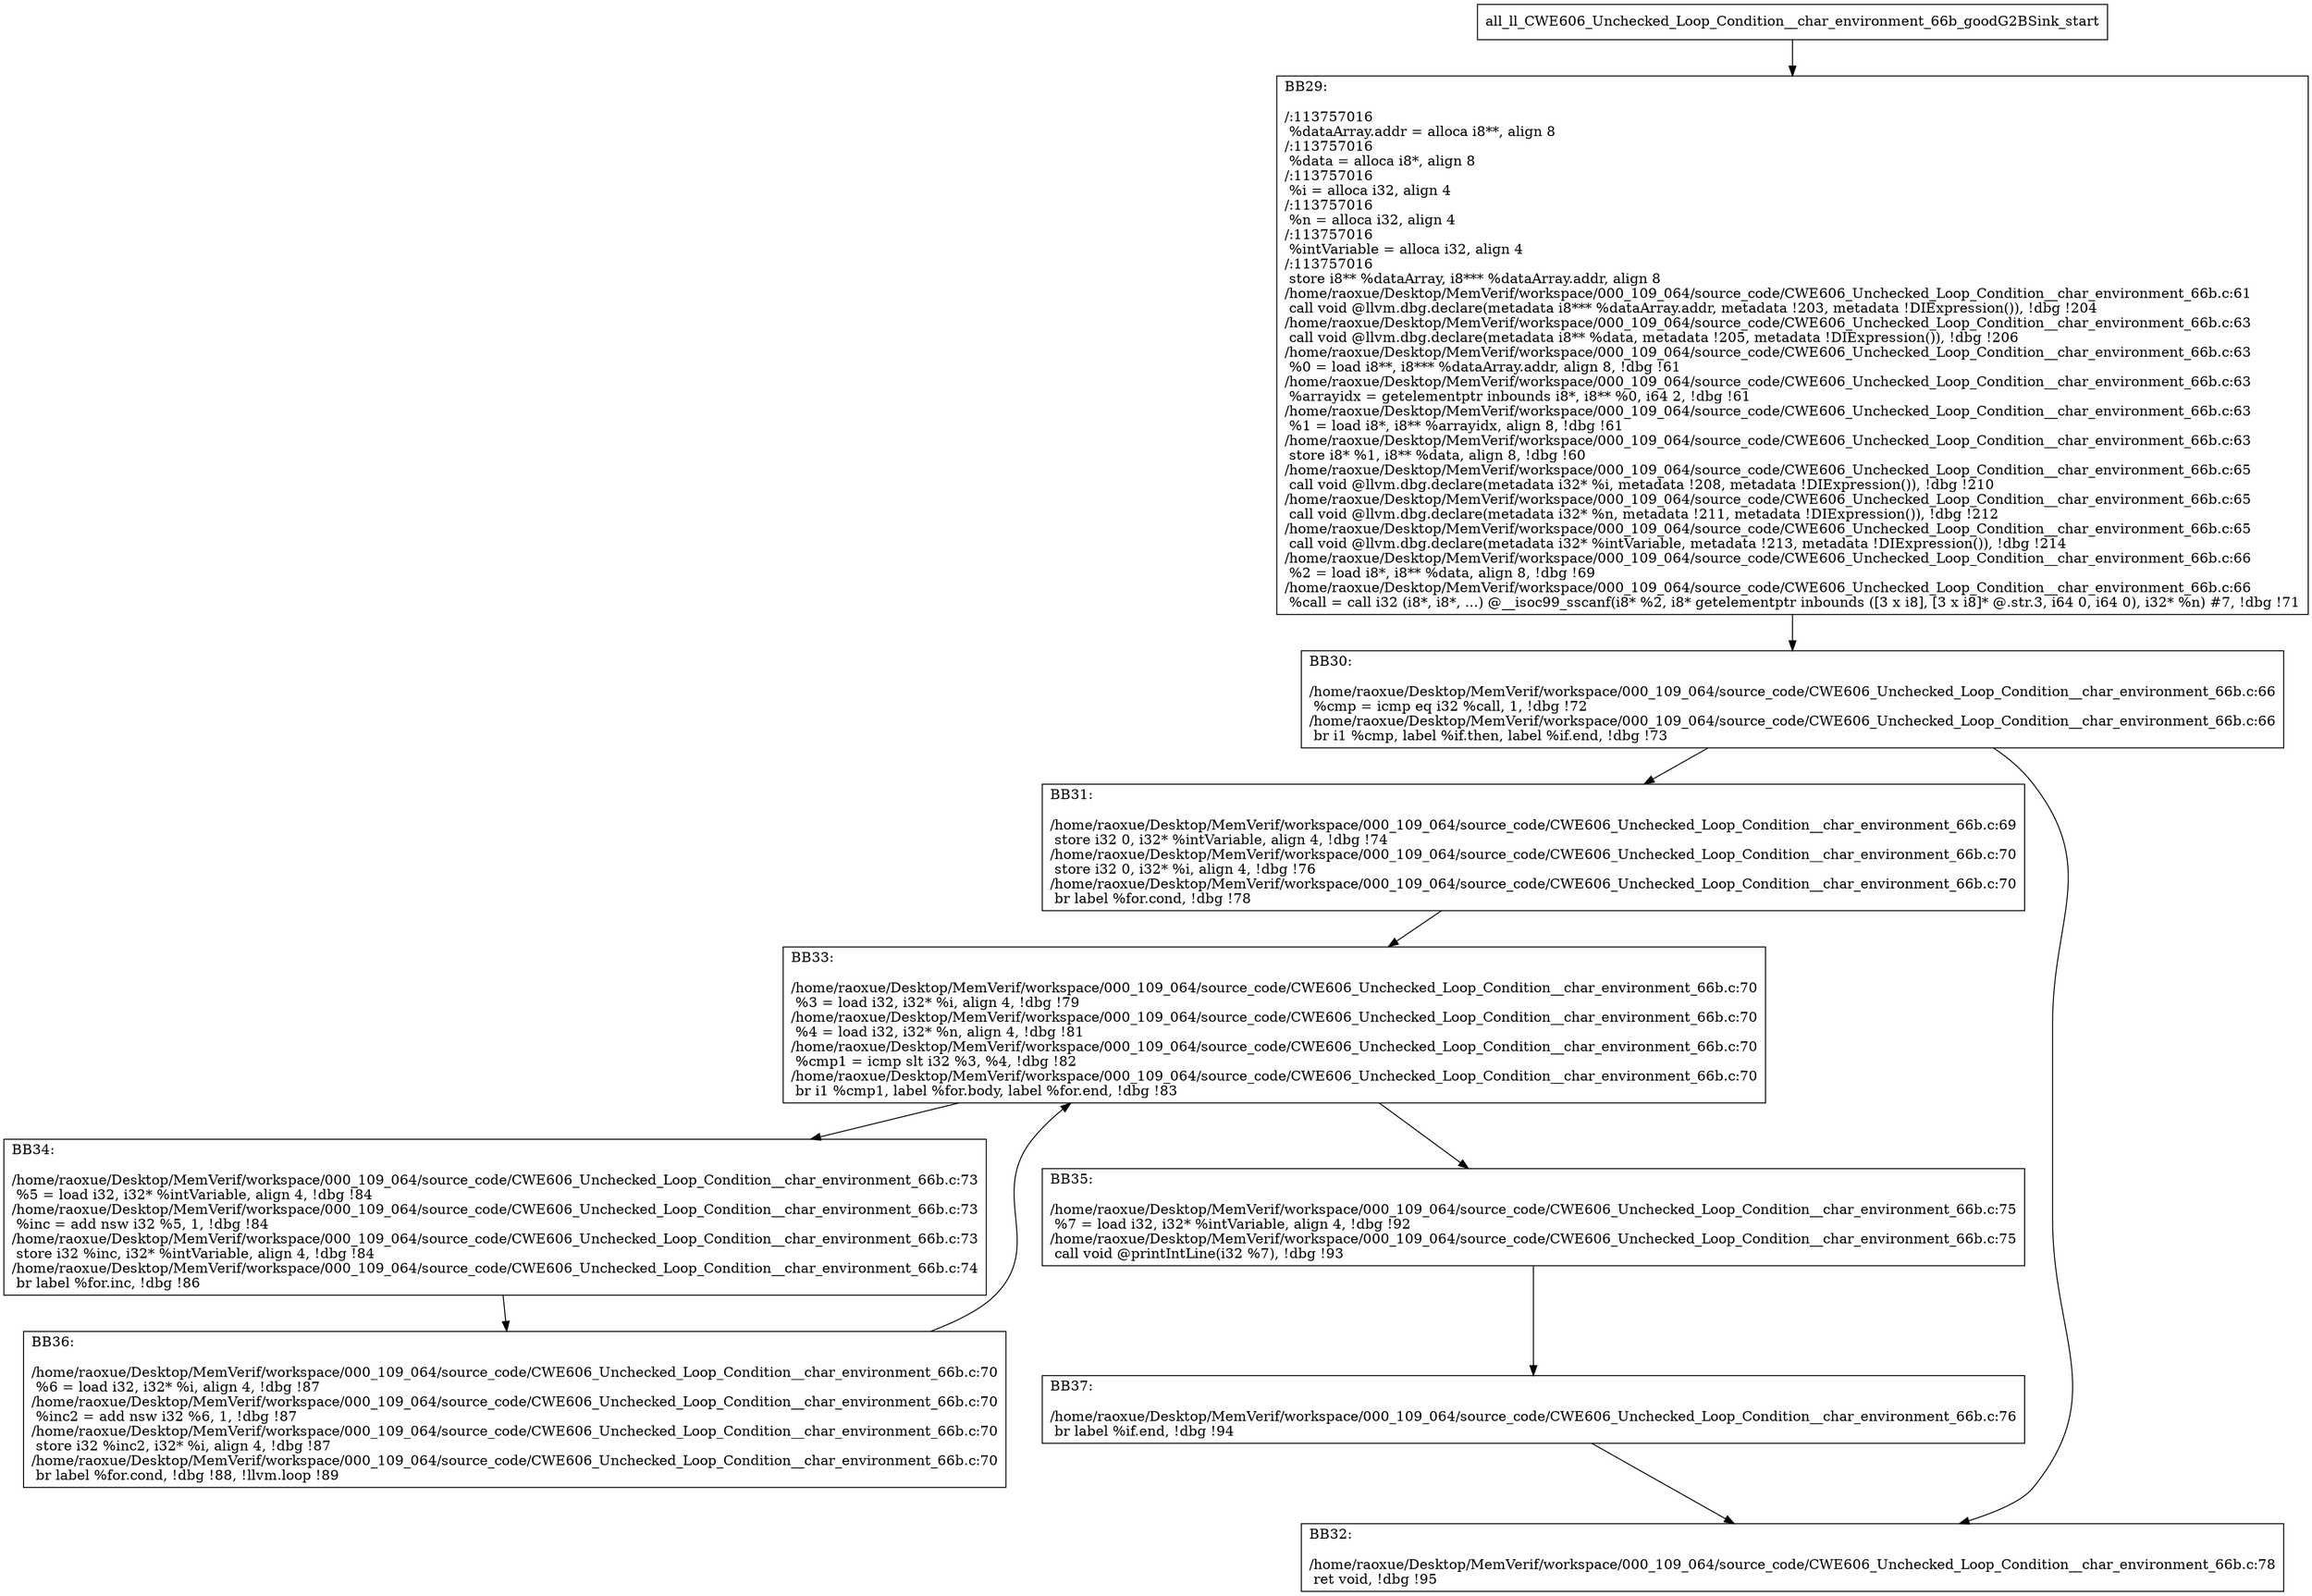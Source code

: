 digraph "CFG for'all_ll_CWE606_Unchecked_Loop_Condition__char_environment_66b_goodG2BSink' function" {
	BBall_ll_CWE606_Unchecked_Loop_Condition__char_environment_66b_goodG2BSink_start[shape=record,label="{all_ll_CWE606_Unchecked_Loop_Condition__char_environment_66b_goodG2BSink_start}"];
	BBall_ll_CWE606_Unchecked_Loop_Condition__char_environment_66b_goodG2BSink_start-> all_ll_CWE606_Unchecked_Loop_Condition__char_environment_66b_goodG2BSinkBB29;
	all_ll_CWE606_Unchecked_Loop_Condition__char_environment_66b_goodG2BSinkBB29 [shape=record, label="{BB29:\l\l/:113757016\l
  %dataArray.addr = alloca i8**, align 8\l
/:113757016\l
  %data = alloca i8*, align 8\l
/:113757016\l
  %i = alloca i32, align 4\l
/:113757016\l
  %n = alloca i32, align 4\l
/:113757016\l
  %intVariable = alloca i32, align 4\l
/:113757016\l
  store i8** %dataArray, i8*** %dataArray.addr, align 8\l
/home/raoxue/Desktop/MemVerif/workspace/000_109_064/source_code/CWE606_Unchecked_Loop_Condition__char_environment_66b.c:61\l
  call void @llvm.dbg.declare(metadata i8*** %dataArray.addr, metadata !203, metadata !DIExpression()), !dbg !204\l
/home/raoxue/Desktop/MemVerif/workspace/000_109_064/source_code/CWE606_Unchecked_Loop_Condition__char_environment_66b.c:63\l
  call void @llvm.dbg.declare(metadata i8** %data, metadata !205, metadata !DIExpression()), !dbg !206\l
/home/raoxue/Desktop/MemVerif/workspace/000_109_064/source_code/CWE606_Unchecked_Loop_Condition__char_environment_66b.c:63\l
  %0 = load i8**, i8*** %dataArray.addr, align 8, !dbg !61\l
/home/raoxue/Desktop/MemVerif/workspace/000_109_064/source_code/CWE606_Unchecked_Loop_Condition__char_environment_66b.c:63\l
  %arrayidx = getelementptr inbounds i8*, i8** %0, i64 2, !dbg !61\l
/home/raoxue/Desktop/MemVerif/workspace/000_109_064/source_code/CWE606_Unchecked_Loop_Condition__char_environment_66b.c:63\l
  %1 = load i8*, i8** %arrayidx, align 8, !dbg !61\l
/home/raoxue/Desktop/MemVerif/workspace/000_109_064/source_code/CWE606_Unchecked_Loop_Condition__char_environment_66b.c:63\l
  store i8* %1, i8** %data, align 8, !dbg !60\l
/home/raoxue/Desktop/MemVerif/workspace/000_109_064/source_code/CWE606_Unchecked_Loop_Condition__char_environment_66b.c:65\l
  call void @llvm.dbg.declare(metadata i32* %i, metadata !208, metadata !DIExpression()), !dbg !210\l
/home/raoxue/Desktop/MemVerif/workspace/000_109_064/source_code/CWE606_Unchecked_Loop_Condition__char_environment_66b.c:65\l
  call void @llvm.dbg.declare(metadata i32* %n, metadata !211, metadata !DIExpression()), !dbg !212\l
/home/raoxue/Desktop/MemVerif/workspace/000_109_064/source_code/CWE606_Unchecked_Loop_Condition__char_environment_66b.c:65\l
  call void @llvm.dbg.declare(metadata i32* %intVariable, metadata !213, metadata !DIExpression()), !dbg !214\l
/home/raoxue/Desktop/MemVerif/workspace/000_109_064/source_code/CWE606_Unchecked_Loop_Condition__char_environment_66b.c:66\l
  %2 = load i8*, i8** %data, align 8, !dbg !69\l
/home/raoxue/Desktop/MemVerif/workspace/000_109_064/source_code/CWE606_Unchecked_Loop_Condition__char_environment_66b.c:66\l
  %call = call i32 (i8*, i8*, ...) @__isoc99_sscanf(i8* %2, i8* getelementptr inbounds ([3 x i8], [3 x i8]* @.str.3, i64 0, i64 0), i32* %n) #7, !dbg !71\l
}"];
	all_ll_CWE606_Unchecked_Loop_Condition__char_environment_66b_goodG2BSinkBB29-> all_ll_CWE606_Unchecked_Loop_Condition__char_environment_66b_goodG2BSinkBB30;
	all_ll_CWE606_Unchecked_Loop_Condition__char_environment_66b_goodG2BSinkBB30 [shape=record, label="{BB30:\l\l/home/raoxue/Desktop/MemVerif/workspace/000_109_064/source_code/CWE606_Unchecked_Loop_Condition__char_environment_66b.c:66\l
  %cmp = icmp eq i32 %call, 1, !dbg !72\l
/home/raoxue/Desktop/MemVerif/workspace/000_109_064/source_code/CWE606_Unchecked_Loop_Condition__char_environment_66b.c:66\l
  br i1 %cmp, label %if.then, label %if.end, !dbg !73\l
}"];
	all_ll_CWE606_Unchecked_Loop_Condition__char_environment_66b_goodG2BSinkBB30-> all_ll_CWE606_Unchecked_Loop_Condition__char_environment_66b_goodG2BSinkBB31;
	all_ll_CWE606_Unchecked_Loop_Condition__char_environment_66b_goodG2BSinkBB30-> all_ll_CWE606_Unchecked_Loop_Condition__char_environment_66b_goodG2BSinkBB32;
	all_ll_CWE606_Unchecked_Loop_Condition__char_environment_66b_goodG2BSinkBB31 [shape=record, label="{BB31:\l\l/home/raoxue/Desktop/MemVerif/workspace/000_109_064/source_code/CWE606_Unchecked_Loop_Condition__char_environment_66b.c:69\l
  store i32 0, i32* %intVariable, align 4, !dbg !74\l
/home/raoxue/Desktop/MemVerif/workspace/000_109_064/source_code/CWE606_Unchecked_Loop_Condition__char_environment_66b.c:70\l
  store i32 0, i32* %i, align 4, !dbg !76\l
/home/raoxue/Desktop/MemVerif/workspace/000_109_064/source_code/CWE606_Unchecked_Loop_Condition__char_environment_66b.c:70\l
  br label %for.cond, !dbg !78\l
}"];
	all_ll_CWE606_Unchecked_Loop_Condition__char_environment_66b_goodG2BSinkBB31-> all_ll_CWE606_Unchecked_Loop_Condition__char_environment_66b_goodG2BSinkBB33;
	all_ll_CWE606_Unchecked_Loop_Condition__char_environment_66b_goodG2BSinkBB33 [shape=record, label="{BB33:\l\l/home/raoxue/Desktop/MemVerif/workspace/000_109_064/source_code/CWE606_Unchecked_Loop_Condition__char_environment_66b.c:70\l
  %3 = load i32, i32* %i, align 4, !dbg !79\l
/home/raoxue/Desktop/MemVerif/workspace/000_109_064/source_code/CWE606_Unchecked_Loop_Condition__char_environment_66b.c:70\l
  %4 = load i32, i32* %n, align 4, !dbg !81\l
/home/raoxue/Desktop/MemVerif/workspace/000_109_064/source_code/CWE606_Unchecked_Loop_Condition__char_environment_66b.c:70\l
  %cmp1 = icmp slt i32 %3, %4, !dbg !82\l
/home/raoxue/Desktop/MemVerif/workspace/000_109_064/source_code/CWE606_Unchecked_Loop_Condition__char_environment_66b.c:70\l
  br i1 %cmp1, label %for.body, label %for.end, !dbg !83\l
}"];
	all_ll_CWE606_Unchecked_Loop_Condition__char_environment_66b_goodG2BSinkBB33-> all_ll_CWE606_Unchecked_Loop_Condition__char_environment_66b_goodG2BSinkBB34;
	all_ll_CWE606_Unchecked_Loop_Condition__char_environment_66b_goodG2BSinkBB33-> all_ll_CWE606_Unchecked_Loop_Condition__char_environment_66b_goodG2BSinkBB35;
	all_ll_CWE606_Unchecked_Loop_Condition__char_environment_66b_goodG2BSinkBB34 [shape=record, label="{BB34:\l\l/home/raoxue/Desktop/MemVerif/workspace/000_109_064/source_code/CWE606_Unchecked_Loop_Condition__char_environment_66b.c:73\l
  %5 = load i32, i32* %intVariable, align 4, !dbg !84\l
/home/raoxue/Desktop/MemVerif/workspace/000_109_064/source_code/CWE606_Unchecked_Loop_Condition__char_environment_66b.c:73\l
  %inc = add nsw i32 %5, 1, !dbg !84\l
/home/raoxue/Desktop/MemVerif/workspace/000_109_064/source_code/CWE606_Unchecked_Loop_Condition__char_environment_66b.c:73\l
  store i32 %inc, i32* %intVariable, align 4, !dbg !84\l
/home/raoxue/Desktop/MemVerif/workspace/000_109_064/source_code/CWE606_Unchecked_Loop_Condition__char_environment_66b.c:74\l
  br label %for.inc, !dbg !86\l
}"];
	all_ll_CWE606_Unchecked_Loop_Condition__char_environment_66b_goodG2BSinkBB34-> all_ll_CWE606_Unchecked_Loop_Condition__char_environment_66b_goodG2BSinkBB36;
	all_ll_CWE606_Unchecked_Loop_Condition__char_environment_66b_goodG2BSinkBB36 [shape=record, label="{BB36:\l\l/home/raoxue/Desktop/MemVerif/workspace/000_109_064/source_code/CWE606_Unchecked_Loop_Condition__char_environment_66b.c:70\l
  %6 = load i32, i32* %i, align 4, !dbg !87\l
/home/raoxue/Desktop/MemVerif/workspace/000_109_064/source_code/CWE606_Unchecked_Loop_Condition__char_environment_66b.c:70\l
  %inc2 = add nsw i32 %6, 1, !dbg !87\l
/home/raoxue/Desktop/MemVerif/workspace/000_109_064/source_code/CWE606_Unchecked_Loop_Condition__char_environment_66b.c:70\l
  store i32 %inc2, i32* %i, align 4, !dbg !87\l
/home/raoxue/Desktop/MemVerif/workspace/000_109_064/source_code/CWE606_Unchecked_Loop_Condition__char_environment_66b.c:70\l
  br label %for.cond, !dbg !88, !llvm.loop !89\l
}"];
	all_ll_CWE606_Unchecked_Loop_Condition__char_environment_66b_goodG2BSinkBB36-> all_ll_CWE606_Unchecked_Loop_Condition__char_environment_66b_goodG2BSinkBB33;
	all_ll_CWE606_Unchecked_Loop_Condition__char_environment_66b_goodG2BSinkBB35 [shape=record, label="{BB35:\l\l/home/raoxue/Desktop/MemVerif/workspace/000_109_064/source_code/CWE606_Unchecked_Loop_Condition__char_environment_66b.c:75\l
  %7 = load i32, i32* %intVariable, align 4, !dbg !92\l
/home/raoxue/Desktop/MemVerif/workspace/000_109_064/source_code/CWE606_Unchecked_Loop_Condition__char_environment_66b.c:75\l
  call void @printIntLine(i32 %7), !dbg !93\l
}"];
	all_ll_CWE606_Unchecked_Loop_Condition__char_environment_66b_goodG2BSinkBB35-> all_ll_CWE606_Unchecked_Loop_Condition__char_environment_66b_goodG2BSinkBB37;
	all_ll_CWE606_Unchecked_Loop_Condition__char_environment_66b_goodG2BSinkBB37 [shape=record, label="{BB37:\l\l/home/raoxue/Desktop/MemVerif/workspace/000_109_064/source_code/CWE606_Unchecked_Loop_Condition__char_environment_66b.c:76\l
  br label %if.end, !dbg !94\l
}"];
	all_ll_CWE606_Unchecked_Loop_Condition__char_environment_66b_goodG2BSinkBB37-> all_ll_CWE606_Unchecked_Loop_Condition__char_environment_66b_goodG2BSinkBB32;
	all_ll_CWE606_Unchecked_Loop_Condition__char_environment_66b_goodG2BSinkBB32 [shape=record, label="{BB32:\l\l/home/raoxue/Desktop/MemVerif/workspace/000_109_064/source_code/CWE606_Unchecked_Loop_Condition__char_environment_66b.c:78\l
  ret void, !dbg !95\l
}"];
}
